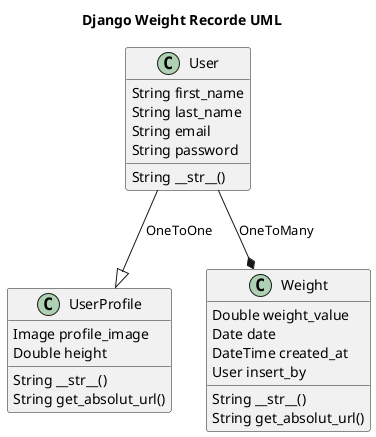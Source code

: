 @startuml Django Weight Recorde

title Django Weight Recorde UML

User --|> UserProfile : OneToOne
User --*  Weight : OneToMany

class Weight {
    Double weight_value
    Date date
    DateTime created_at
    User insert_by

    String __str__()
    String get_absolut_url()
}

class User {
    String first_name
    String last_name
    String email
    String password

    String __str__()
}

class UserProfile {
    Image profile_image
    Double height

    String __str__()
    String get_absolut_url()
}

@enduml